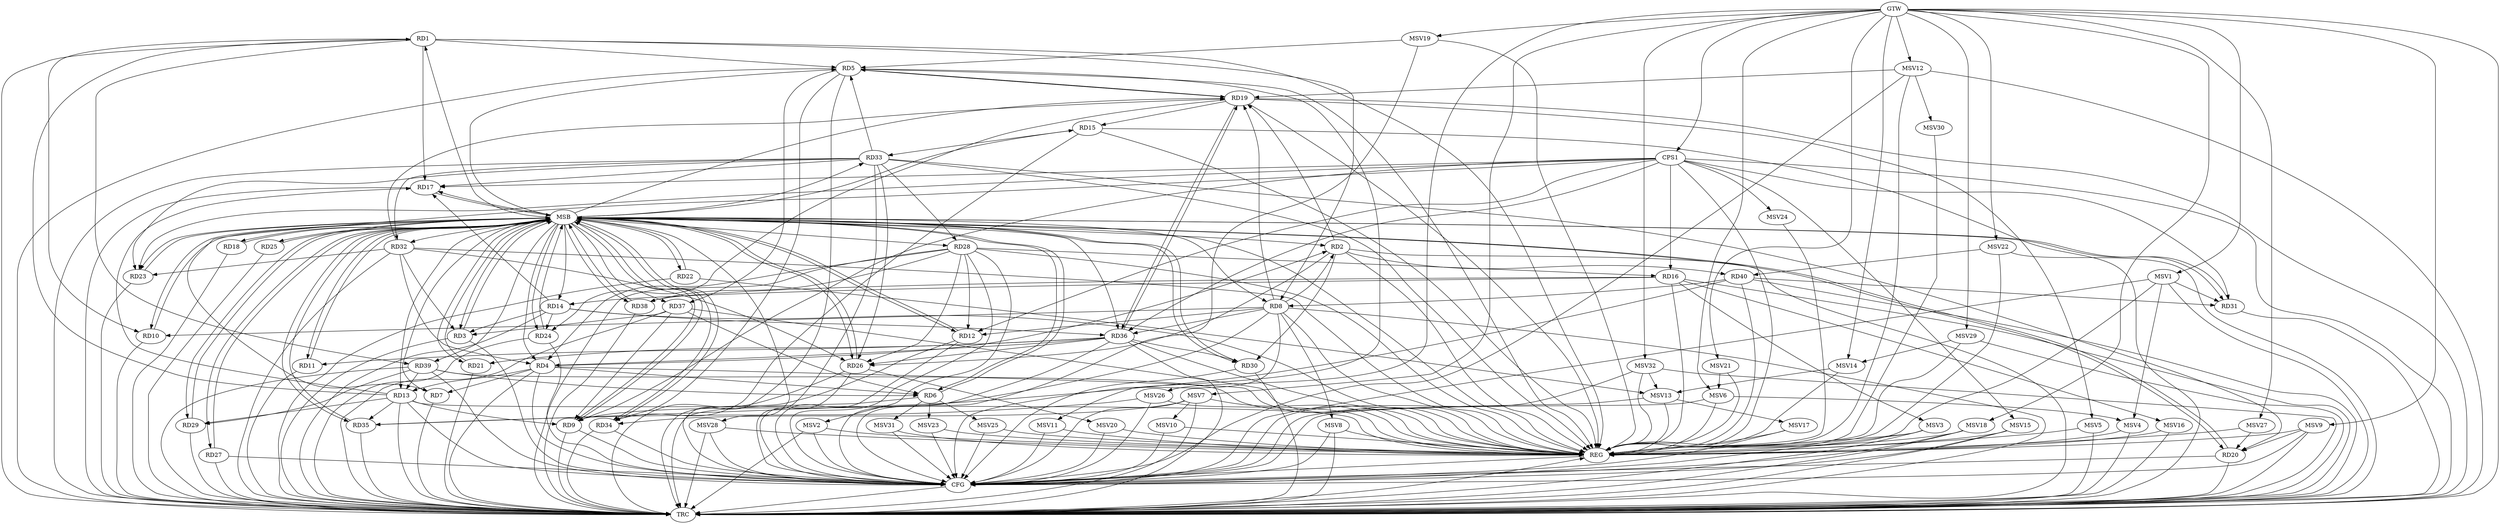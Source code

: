strict digraph G {
  RD1 [ label="RD1" ];
  RD2 [ label="RD2" ];
  RD3 [ label="RD3" ];
  RD4 [ label="RD4" ];
  RD5 [ label="RD5" ];
  RD6 [ label="RD6" ];
  RD7 [ label="RD7" ];
  RD8 [ label="RD8" ];
  RD9 [ label="RD9" ];
  RD10 [ label="RD10" ];
  RD11 [ label="RD11" ];
  RD12 [ label="RD12" ];
  RD13 [ label="RD13" ];
  RD14 [ label="RD14" ];
  RD15 [ label="RD15" ];
  RD16 [ label="RD16" ];
  RD17 [ label="RD17" ];
  RD18 [ label="RD18" ];
  RD19 [ label="RD19" ];
  RD20 [ label="RD20" ];
  RD21 [ label="RD21" ];
  RD22 [ label="RD22" ];
  RD23 [ label="RD23" ];
  RD24 [ label="RD24" ];
  RD25 [ label="RD25" ];
  RD26 [ label="RD26" ];
  RD27 [ label="RD27" ];
  RD28 [ label="RD28" ];
  RD29 [ label="RD29" ];
  RD30 [ label="RD30" ];
  RD31 [ label="RD31" ];
  RD32 [ label="RD32" ];
  RD33 [ label="RD33" ];
  RD34 [ label="RD34" ];
  RD35 [ label="RD35" ];
  RD36 [ label="RD36" ];
  RD37 [ label="RD37" ];
  RD38 [ label="RD38" ];
  RD39 [ label="RD39" ];
  RD40 [ label="RD40" ];
  CPS1 [ label="CPS1" ];
  GTW [ label="GTW" ];
  REG [ label="REG" ];
  MSB [ label="MSB" ];
  CFG [ label="CFG" ];
  TRC [ label="TRC" ];
  MSV1 [ label="MSV1" ];
  MSV2 [ label="MSV2" ];
  MSV3 [ label="MSV3" ];
  MSV4 [ label="MSV4" ];
  MSV5 [ label="MSV5" ];
  MSV6 [ label="MSV6" ];
  MSV7 [ label="MSV7" ];
  MSV8 [ label="MSV8" ];
  MSV9 [ label="MSV9" ];
  MSV10 [ label="MSV10" ];
  MSV11 [ label="MSV11" ];
  MSV12 [ label="MSV12" ];
  MSV13 [ label="MSV13" ];
  MSV14 [ label="MSV14" ];
  MSV15 [ label="MSV15" ];
  MSV16 [ label="MSV16" ];
  MSV17 [ label="MSV17" ];
  MSV18 [ label="MSV18" ];
  MSV19 [ label="MSV19" ];
  MSV20 [ label="MSV20" ];
  MSV21 [ label="MSV21" ];
  MSV22 [ label="MSV22" ];
  MSV23 [ label="MSV23" ];
  MSV24 [ label="MSV24" ];
  MSV25 [ label="MSV25" ];
  MSV26 [ label="MSV26" ];
  MSV27 [ label="MSV27" ];
  MSV28 [ label="MSV28" ];
  MSV29 [ label="MSV29" ];
  MSV30 [ label="MSV30" ];
  MSV31 [ label="MSV31" ];
  MSV32 [ label="MSV32" ];
  RD1 -> RD5;
  RD1 -> RD8;
  RD1 -> RD10;
  RD13 -> RD1;
  RD1 -> RD17;
  RD1 -> RD39;
  RD4 -> RD2;
  RD8 -> RD2;
  RD2 -> RD19;
  RD2 -> RD26;
  RD2 -> RD30;
  RD2 -> RD40;
  RD14 -> RD3;
  RD32 -> RD3;
  RD37 -> RD3;
  RD4 -> RD6;
  RD4 -> RD7;
  RD4 -> RD13;
  RD28 -> RD4;
  RD32 -> RD4;
  RD36 -> RD4;
  RD5 -> RD19;
  RD19 -> RD5;
  RD33 -> RD5;
  RD5 -> RD34;
  RD5 -> RD37;
  RD37 -> RD6;
  RD39 -> RD6;
  RD8 -> RD9;
  RD8 -> RD10;
  RD8 -> RD12;
  RD8 -> RD19;
  RD8 -> RD36;
  RD40 -> RD8;
  RD13 -> RD9;
  RD37 -> RD9;
  RD36 -> RD11;
  RD28 -> RD12;
  RD13 -> RD17;
  RD13 -> RD29;
  RD13 -> RD35;
  RD39 -> RD13;
  RD16 -> RD14;
  RD14 -> RD17;
  RD14 -> RD24;
  RD14 -> RD36;
  RD19 -> RD15;
  RD15 -> RD33;
  RD15 -> RD34;
  RD28 -> RD16;
  RD16 -> RD38;
  RD33 -> RD17;
  RD19 -> RD24;
  RD32 -> RD19;
  RD19 -> RD36;
  RD36 -> RD19;
  RD33 -> RD20;
  RD36 -> RD21;
  RD32 -> RD23;
  RD33 -> RD23;
  RD28 -> RD26;
  RD32 -> RD26;
  RD33 -> RD26;
  RD36 -> RD26;
  RD33 -> RD28;
  RD28 -> RD38;
  RD39 -> RD29;
  RD36 -> RD30;
  RD40 -> RD31;
  RD33 -> RD32;
  RD40 -> RD35;
  CPS1 -> RD12;
  CPS1 -> RD16;
  CPS1 -> RD7;
  CPS1 -> RD36;
  CPS1 -> RD31;
  CPS1 -> RD23;
  CPS1 -> RD9;
  CPS1 -> RD17;
  GTW -> CPS1;
  RD1 -> REG;
  RD2 -> REG;
  RD4 -> REG;
  RD5 -> REG;
  RD8 -> REG;
  RD13 -> REG;
  RD14 -> REG;
  RD15 -> REG;
  RD16 -> REG;
  RD19 -> REG;
  RD28 -> REG;
  RD32 -> REG;
  RD33 -> REG;
  RD36 -> REG;
  RD37 -> REG;
  RD39 -> REG;
  RD40 -> REG;
  CPS1 -> REG;
  RD3 -> MSB;
  MSB -> RD17;
  MSB -> RD21;
  MSB -> RD29;
  MSB -> RD36;
  MSB -> REG;
  RD6 -> MSB;
  MSB -> RD4;
  MSB -> RD28;
  MSB -> RD38;
  RD7 -> MSB;
  MSB -> RD19;
  MSB -> RD23;
  RD9 -> MSB;
  MSB -> RD1;
  MSB -> RD6;
  MSB -> RD22;
  MSB -> RD27;
  RD10 -> MSB;
  MSB -> RD13;
  MSB -> RD26;
  MSB -> RD37;
  RD11 -> MSB;
  MSB -> RD9;
  RD12 -> MSB;
  RD17 -> MSB;
  MSB -> RD15;
  MSB -> RD24;
  MSB -> RD25;
  MSB -> RD33;
  MSB -> RD34;
  MSB -> RD35;
  RD18 -> MSB;
  RD20 -> MSB;
  RD21 -> MSB;
  MSB -> RD11;
  MSB -> RD31;
  RD22 -> MSB;
  RD23 -> MSB;
  MSB -> RD20;
  RD24 -> MSB;
  MSB -> RD14;
  MSB -> RD18;
  RD25 -> MSB;
  MSB -> RD39;
  RD26 -> MSB;
  MSB -> RD2;
  MSB -> RD30;
  RD27 -> MSB;
  RD29 -> MSB;
  RD30 -> MSB;
  MSB -> RD8;
  MSB -> RD32;
  RD31 -> MSB;
  MSB -> RD3;
  MSB -> RD10;
  RD34 -> MSB;
  RD35 -> MSB;
  MSB -> RD5;
  MSB -> RD12;
  RD38 -> MSB;
  RD33 -> CFG;
  RD28 -> CFG;
  RD36 -> CFG;
  RD20 -> CFG;
  RD9 -> CFG;
  RD12 -> CFG;
  RD5 -> CFG;
  RD27 -> CFG;
  RD26 -> CFG;
  RD39 -> CFG;
  RD13 -> CFG;
  RD30 -> CFG;
  RD8 -> CFG;
  RD4 -> CFG;
  RD24 -> CFG;
  RD34 -> CFG;
  RD3 -> CFG;
  REG -> CFG;
  RD1 -> TRC;
  RD2 -> TRC;
  RD3 -> TRC;
  RD4 -> TRC;
  RD5 -> TRC;
  RD6 -> TRC;
  RD7 -> TRC;
  RD8 -> TRC;
  RD9 -> TRC;
  RD10 -> TRC;
  RD11 -> TRC;
  RD12 -> TRC;
  RD13 -> TRC;
  RD14 -> TRC;
  RD15 -> TRC;
  RD16 -> TRC;
  RD17 -> TRC;
  RD18 -> TRC;
  RD19 -> TRC;
  RD20 -> TRC;
  RD21 -> TRC;
  RD22 -> TRC;
  RD23 -> TRC;
  RD24 -> TRC;
  RD25 -> TRC;
  RD26 -> TRC;
  RD27 -> TRC;
  RD28 -> TRC;
  RD29 -> TRC;
  RD30 -> TRC;
  RD31 -> TRC;
  RD32 -> TRC;
  RD33 -> TRC;
  RD34 -> TRC;
  RD35 -> TRC;
  RD36 -> TRC;
  RD37 -> TRC;
  RD38 -> TRC;
  RD39 -> TRC;
  RD40 -> TRC;
  CPS1 -> TRC;
  GTW -> TRC;
  CFG -> TRC;
  TRC -> REG;
  MSV1 -> RD31;
  GTW -> MSV1;
  MSV1 -> REG;
  MSV1 -> TRC;
  MSV1 -> CFG;
  RD28 -> MSV2;
  MSV2 -> REG;
  MSV2 -> TRC;
  MSV2 -> CFG;
  RD16 -> MSV3;
  MSV3 -> REG;
  MSV3 -> TRC;
  MSV3 -> CFG;
  MSV1 -> MSV4;
  MSV4 -> REG;
  MSV4 -> TRC;
  RD19 -> MSV5;
  MSV5 -> REG;
  MSV5 -> TRC;
  MSV6 -> MSV4;
  GTW -> MSV6;
  MSV6 -> REG;
  MSV6 -> CFG;
  MSV7 -> RD34;
  GTW -> MSV7;
  MSV7 -> REG;
  MSV7 -> TRC;
  MSV7 -> CFG;
  RD8 -> MSV8;
  MSV8 -> REG;
  MSV8 -> TRC;
  MSV8 -> CFG;
  MSV9 -> RD20;
  GTW -> MSV9;
  MSV9 -> REG;
  MSV9 -> TRC;
  MSV9 -> CFG;
  MSV7 -> MSV10;
  MSV10 -> REG;
  MSV10 -> CFG;
  RD5 -> MSV11;
  MSV11 -> REG;
  MSV11 -> CFG;
  MSV12 -> RD19;
  GTW -> MSV12;
  MSV12 -> REG;
  MSV12 -> TRC;
  MSV12 -> CFG;
  RD22 -> MSV13;
  MSV13 -> REG;
  MSV13 -> CFG;
  MSV14 -> MSV13;
  GTW -> MSV14;
  MSV14 -> REG;
  CPS1 -> MSV15;
  MSV15 -> REG;
  MSV15 -> TRC;
  MSV15 -> CFG;
  RD16 -> MSV16;
  MSV16 -> REG;
  MSV16 -> TRC;
  MSV13 -> MSV17;
  MSV17 -> REG;
  MSV17 -> CFG;
  GTW -> MSV18;
  MSV18 -> REG;
  MSV18 -> TRC;
  MSV18 -> CFG;
  MSV19 -> RD5;
  GTW -> MSV19;
  MSV19 -> REG;
  MSV19 -> CFG;
  RD26 -> MSV20;
  MSV20 -> REG;
  MSV20 -> CFG;
  MSV21 -> MSV6;
  GTW -> MSV21;
  MSV21 -> REG;
  MSV22 -> RD40;
  GTW -> MSV22;
  MSV22 -> REG;
  MSV22 -> TRC;
  RD6 -> MSV23;
  MSV23 -> REG;
  MSV23 -> CFG;
  CPS1 -> MSV24;
  MSV24 -> REG;
  RD6 -> MSV25;
  MSV25 -> REG;
  MSV25 -> CFG;
  MSV26 -> RD35;
  GTW -> MSV26;
  MSV26 -> REG;
  MSV26 -> CFG;
  MSV27 -> RD20;
  GTW -> MSV27;
  MSV27 -> REG;
  MSB -> MSV28;
  MSV28 -> REG;
  MSV28 -> TRC;
  MSV28 -> CFG;
  MSV29 -> MSV14;
  GTW -> MSV29;
  MSV29 -> REG;
  MSV29 -> TRC;
  MSV12 -> MSV30;
  MSV30 -> REG;
  RD6 -> MSV31;
  MSV31 -> REG;
  MSV31 -> CFG;
  MSV32 -> MSV13;
  GTW -> MSV32;
  MSV32 -> REG;
  MSV32 -> TRC;
  MSV32 -> CFG;
}
